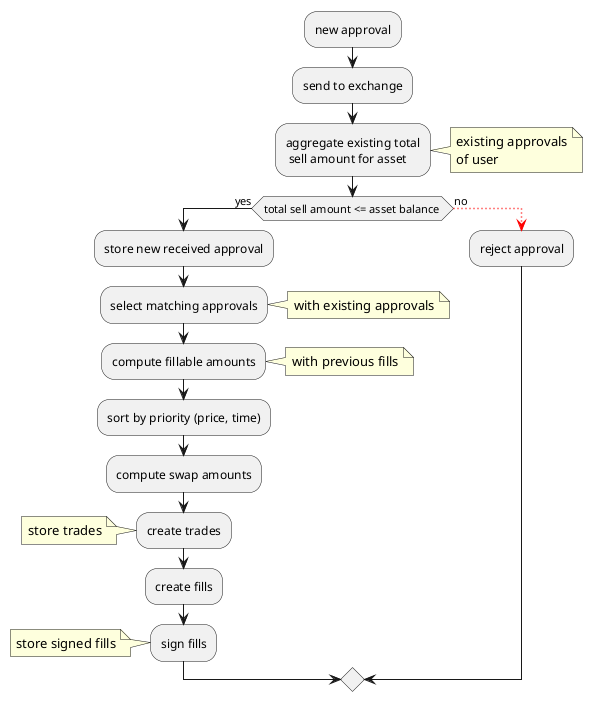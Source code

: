 @startuml
:new approval;
:send to exchange;

:aggregate existing total
 sell amount for asset;
  note right
    existing approvals
    of user
  end note

if (total sell amount <= asset balance ) then
  -> yes;

:store new received approval;

:select matching approvals;
  note right: with existing approvals

:compute fillable amounts;
  note right: with previous fills

:sort by priority (price, time);

:compute swap amounts;

:create trades;
  note left: store trades

:create fills;

:sign fills;
  note left: store signed fills

else
  -[#red,dotted]-> no;
  :reject approval;
endif

@enduml

